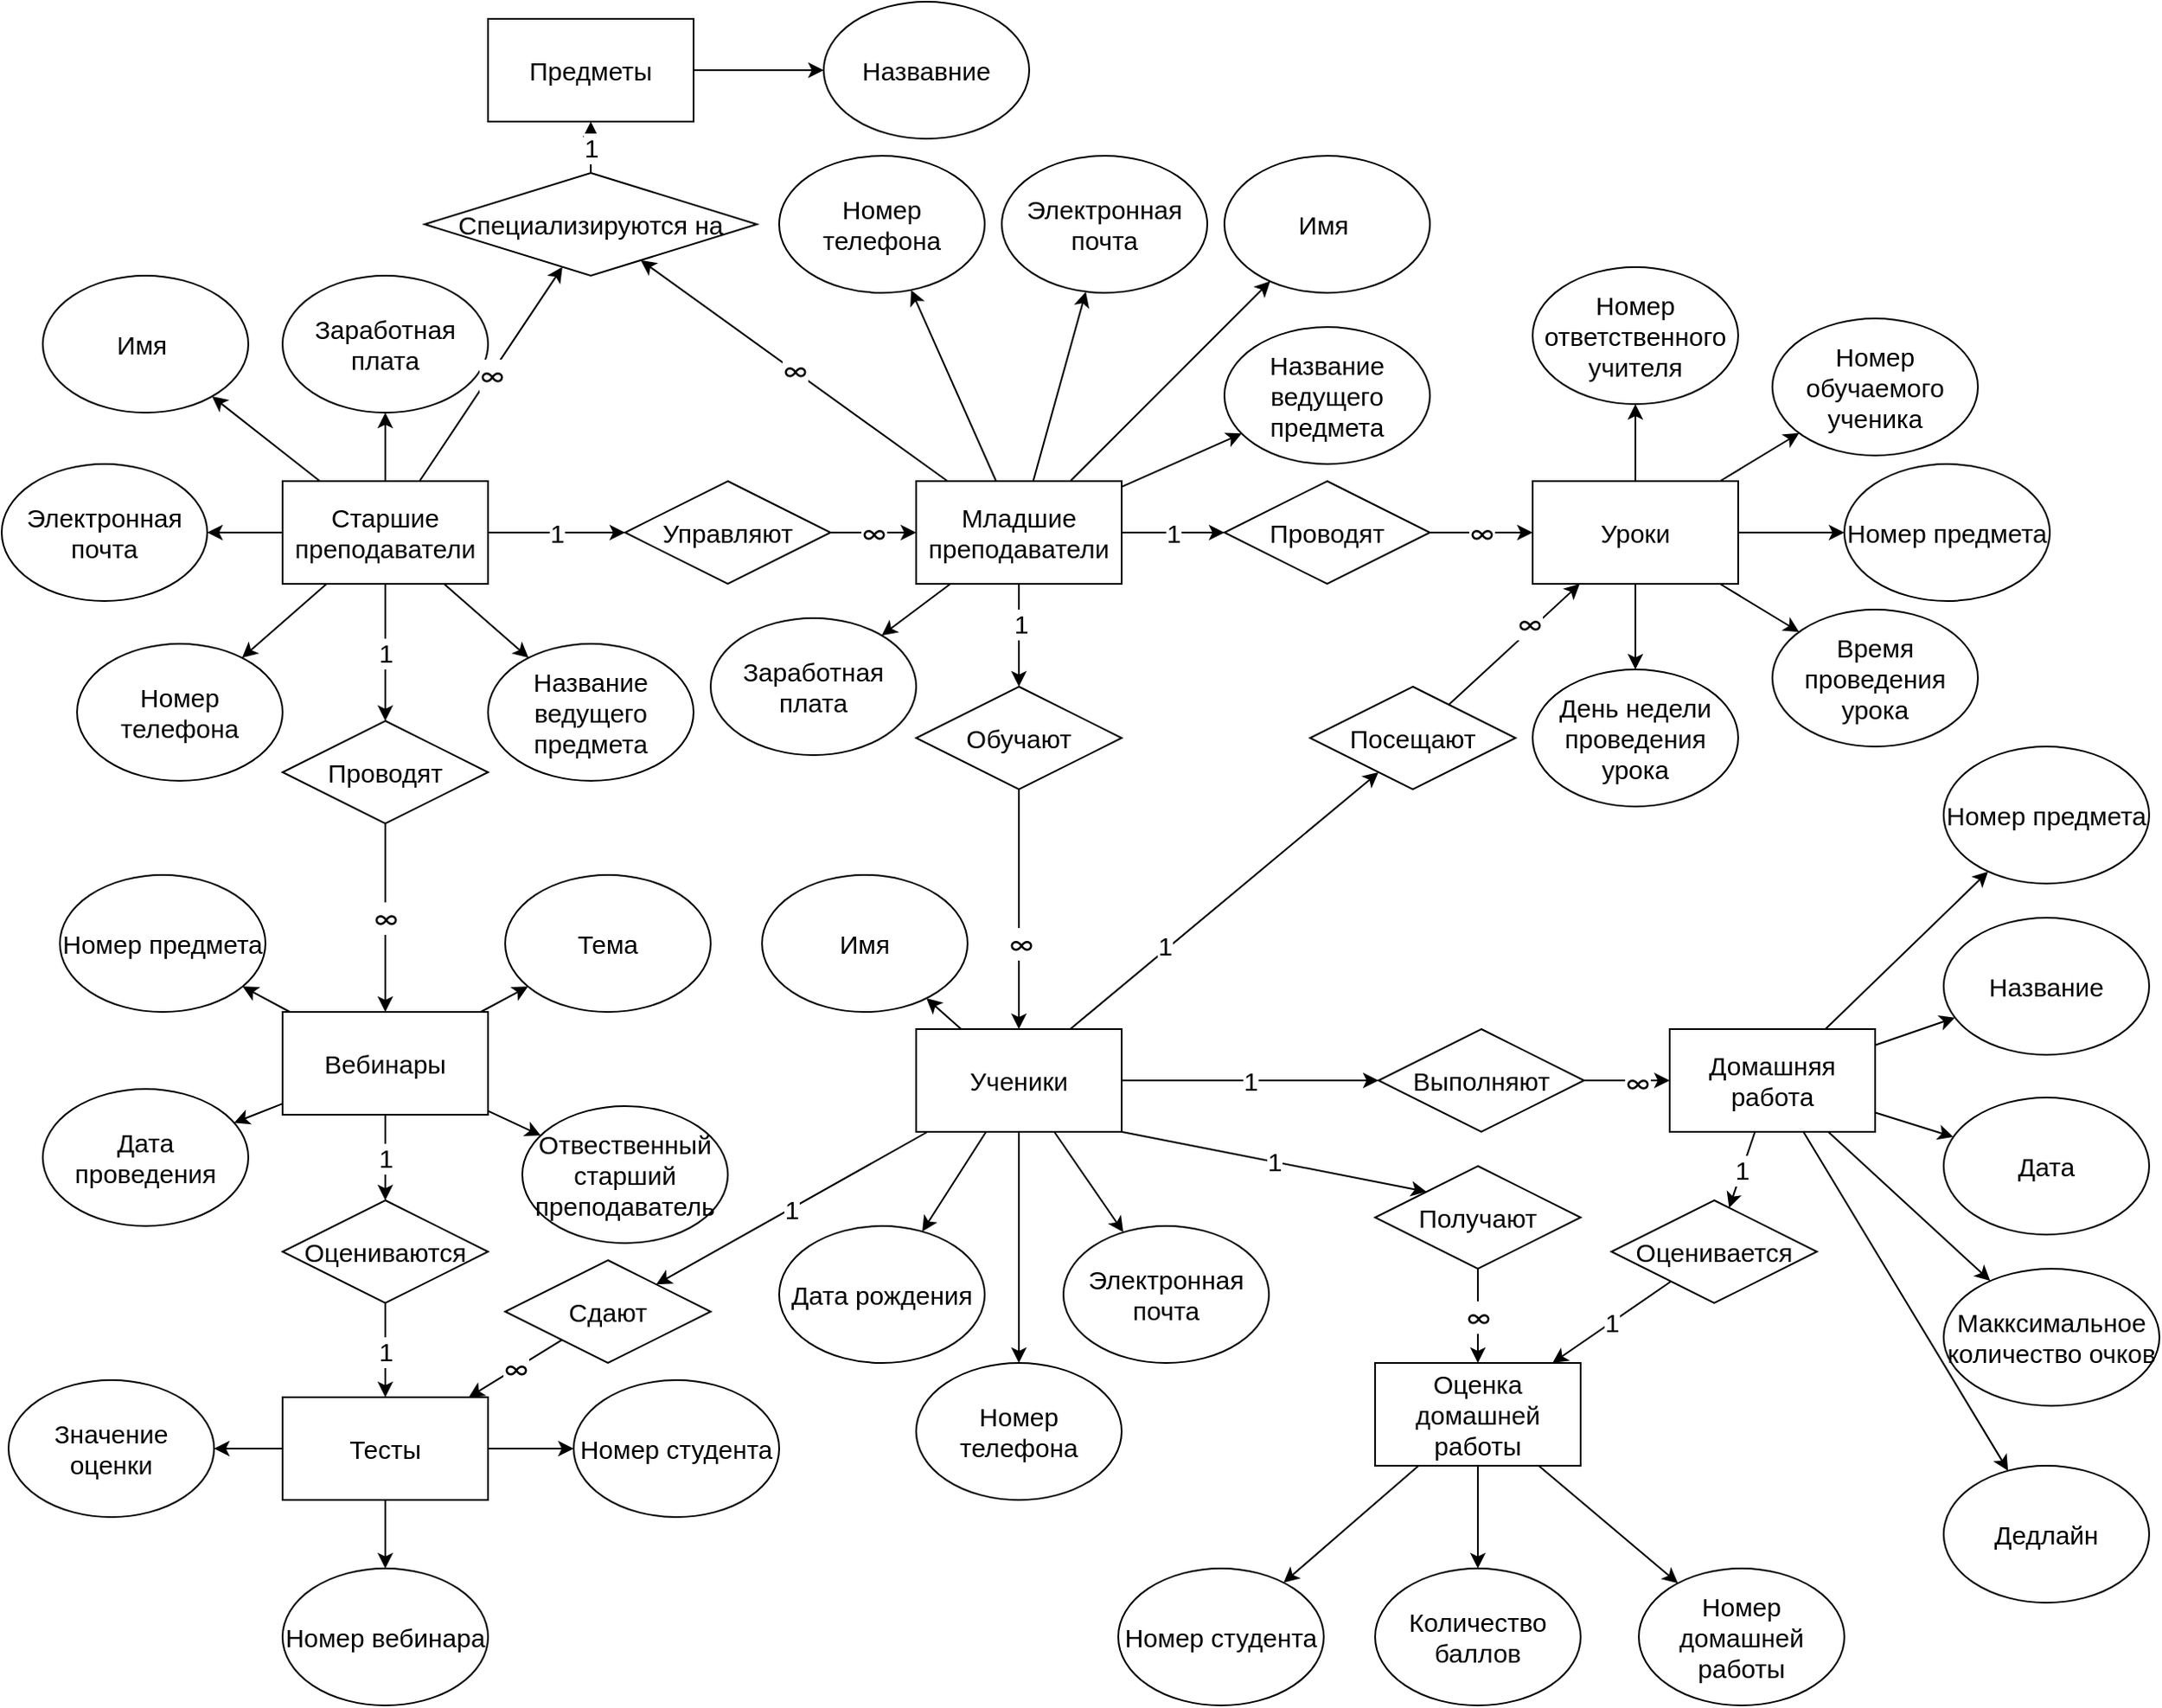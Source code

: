 <mxfile version="21.6.8" type="device">
  <diagram id="C5RBs43oDa-KdzZeNtuy" name="Page-1">
    <mxGraphModel dx="1418" dy="828" grid="1" gridSize="10" guides="1" tooltips="1" connect="1" arrows="1" fold="1" page="1" pageScale="1" pageWidth="1654" pageHeight="1169" math="0" shadow="0">
      <root>
        <mxCell id="WIyWlLk6GJQsqaUBKTNV-0" />
        <mxCell id="WIyWlLk6GJQsqaUBKTNV-1" parent="WIyWlLk6GJQsqaUBKTNV-0" />
        <mxCell id="dP_Pi4nDL1ihhpazXbkR-2" value="1" style="edgeStyle=orthogonalEdgeStyle;rounded=0;orthogonalLoop=1;jettySize=auto;html=1;fontSize=15;" parent="WIyWlLk6GJQsqaUBKTNV-1" source="dP_Pi4nDL1ihhpazXbkR-0" target="dP_Pi4nDL1ihhpazXbkR-1" edge="1">
          <mxGeometry relative="1" as="geometry" />
        </mxCell>
        <mxCell id="dP_Pi4nDL1ihhpazXbkR-6" value="" style="rounded=0;orthogonalLoop=1;jettySize=auto;html=1;fontSize=15;" parent="WIyWlLk6GJQsqaUBKTNV-1" source="dP_Pi4nDL1ihhpazXbkR-0" target="dP_Pi4nDL1ihhpazXbkR-5" edge="1">
          <mxGeometry relative="1" as="geometry" />
        </mxCell>
        <mxCell id="dP_Pi4nDL1ihhpazXbkR-8" value="" style="rounded=0;orthogonalLoop=1;jettySize=auto;html=1;fontSize=15;" parent="WIyWlLk6GJQsqaUBKTNV-1" source="dP_Pi4nDL1ihhpazXbkR-0" target="dP_Pi4nDL1ihhpazXbkR-7" edge="1">
          <mxGeometry relative="1" as="geometry" />
        </mxCell>
        <mxCell id="dP_Pi4nDL1ihhpazXbkR-10" value="" style="rounded=0;orthogonalLoop=1;jettySize=auto;html=1;fontSize=15;" parent="WIyWlLk6GJQsqaUBKTNV-1" source="dP_Pi4nDL1ihhpazXbkR-0" target="dP_Pi4nDL1ihhpazXbkR-9" edge="1">
          <mxGeometry relative="1" as="geometry" />
        </mxCell>
        <mxCell id="dP_Pi4nDL1ihhpazXbkR-12" value="" style="rounded=0;orthogonalLoop=1;jettySize=auto;html=1;fontSize=15;" parent="WIyWlLk6GJQsqaUBKTNV-1" source="dP_Pi4nDL1ihhpazXbkR-0" target="dP_Pi4nDL1ihhpazXbkR-11" edge="1">
          <mxGeometry relative="1" as="geometry" />
        </mxCell>
        <mxCell id="dP_Pi4nDL1ihhpazXbkR-15" value="" style="rounded=0;orthogonalLoop=1;jettySize=auto;html=1;fontSize=15;" parent="WIyWlLk6GJQsqaUBKTNV-1" source="dP_Pi4nDL1ihhpazXbkR-0" target="dP_Pi4nDL1ihhpazXbkR-13" edge="1">
          <mxGeometry relative="1" as="geometry" />
        </mxCell>
        <mxCell id="dP_Pi4nDL1ihhpazXbkR-30" value="1" style="rounded=0;orthogonalLoop=1;jettySize=auto;html=1;exitX=0.5;exitY=1;exitDx=0;exitDy=0;entryX=0.5;entryY=0;entryDx=0;entryDy=0;fontSize=15;" parent="WIyWlLk6GJQsqaUBKTNV-1" source="dP_Pi4nDL1ihhpazXbkR-0" target="dP_Pi4nDL1ihhpazXbkR-31" edge="1">
          <mxGeometry x="-0.24" y="1" relative="1" as="geometry">
            <mxPoint x="724" y="425" as="targetPoint" />
            <mxPoint as="offset" />
          </mxGeometry>
        </mxCell>
        <mxCell id="dP_Pi4nDL1ihhpazXbkR-156" value="&lt;span style=&quot;color: rgb(0, 0, 0); font-family: HelveticaNeue-Light, -apple-system, AppleSDGothicNeo-Regular, &amp;quot;lucida grande&amp;quot;, tahoma, verdana, arial, sans-serif, &amp;quot;Segoe UI Emoji&amp;quot;, &amp;quot;Segoe UI Symbol&amp;quot;, &amp;quot;Noto Color Emoji&amp;quot;, NotoColorEmoji, EmojiSymbols, Symbola, Noto, &amp;quot;Android Emoji&amp;quot;, AndroidEmoji, &amp;quot;Arial Unicode MS&amp;quot;, &amp;quot;Zapf Dingbats&amp;quot;, AppleColorEmoji, &amp;quot;Apple Color Emoji&amp;quot;; font-size: 15px; font-style: normal; font-variant-ligatures: normal; font-variant-caps: normal; font-weight: 400; letter-spacing: normal; orphans: 2; text-align: center; text-indent: 0px; text-transform: none; widows: 2; word-spacing: 0px; -webkit-text-stroke-width: 0px; background-color: rgb(255, 255, 255); text-decoration-thickness: initial; text-decoration-style: initial; text-decoration-color: initial; float: none; display: inline !important;&quot;&gt;∞&lt;/span&gt;" style="rounded=0;orthogonalLoop=1;jettySize=auto;html=1;fontSize=15;" parent="WIyWlLk6GJQsqaUBKTNV-1" source="dP_Pi4nDL1ihhpazXbkR-0" target="dP_Pi4nDL1ihhpazXbkR-154" edge="1">
          <mxGeometry relative="1" as="geometry" />
        </mxCell>
        <mxCell id="dP_Pi4nDL1ihhpazXbkR-0" value="Младшие преподаватели" style="rounded=0;whiteSpace=wrap;html=1;fontSize=15;" parent="WIyWlLk6GJQsqaUBKTNV-1" vertex="1">
          <mxGeometry x="544" y="305" width="120" height="60" as="geometry" />
        </mxCell>
        <mxCell id="dP_Pi4nDL1ihhpazXbkR-17" value="&lt;span style=&quot;color: rgb(0, 0, 0); font-family: HelveticaNeue-Light, -apple-system, AppleSDGothicNeo-Regular, &amp;quot;lucida grande&amp;quot;, tahoma, verdana, arial, sans-serif, &amp;quot;Segoe UI Emoji&amp;quot;, &amp;quot;Segoe UI Symbol&amp;quot;, &amp;quot;Noto Color Emoji&amp;quot;, NotoColorEmoji, EmojiSymbols, Symbola, Noto, &amp;quot;Android Emoji&amp;quot;, AndroidEmoji, &amp;quot;Arial Unicode MS&amp;quot;, &amp;quot;Zapf Dingbats&amp;quot;, AppleColorEmoji, &amp;quot;Apple Color Emoji&amp;quot;; font-size: 15px; font-style: normal; font-variant-ligatures: normal; font-variant-caps: normal; font-weight: 400; letter-spacing: normal; orphans: 2; text-align: center; text-indent: 0px; text-transform: none; widows: 2; word-spacing: 0px; -webkit-text-stroke-width: 0px; background-color: rgb(255, 255, 255); text-decoration-thickness: initial; text-decoration-style: initial; text-decoration-color: initial; float: none; display: inline !important;&quot;&gt;∞&lt;/span&gt;" style="edgeStyle=orthogonalEdgeStyle;rounded=0;orthogonalLoop=1;jettySize=auto;html=1;fontSize=15;" parent="WIyWlLk6GJQsqaUBKTNV-1" source="dP_Pi4nDL1ihhpazXbkR-1" target="dP_Pi4nDL1ihhpazXbkR-16" edge="1">
          <mxGeometry relative="1" as="geometry" />
        </mxCell>
        <mxCell id="dP_Pi4nDL1ihhpazXbkR-1" value="Проводят" style="rhombus;whiteSpace=wrap;html=1;fontSize=15;" parent="WIyWlLk6GJQsqaUBKTNV-1" vertex="1">
          <mxGeometry x="724" y="305" width="120" height="60" as="geometry" />
        </mxCell>
        <mxCell id="dP_Pi4nDL1ihhpazXbkR-5" value="Имя&amp;nbsp;" style="ellipse;whiteSpace=wrap;html=1;fontSize=15;" parent="WIyWlLk6GJQsqaUBKTNV-1" vertex="1">
          <mxGeometry x="724" y="115" width="120" height="80" as="geometry" />
        </mxCell>
        <mxCell id="dP_Pi4nDL1ihhpazXbkR-7" value="Электронная почта" style="ellipse;whiteSpace=wrap;html=1;fontSize=15;" parent="WIyWlLk6GJQsqaUBKTNV-1" vertex="1">
          <mxGeometry x="594" y="115" width="120" height="80" as="geometry" />
        </mxCell>
        <mxCell id="dP_Pi4nDL1ihhpazXbkR-9" value="Номер телефона" style="ellipse;whiteSpace=wrap;html=1;fontSize=15;" parent="WIyWlLk6GJQsqaUBKTNV-1" vertex="1">
          <mxGeometry x="464" y="115" width="120" height="80" as="geometry" />
        </mxCell>
        <mxCell id="dP_Pi4nDL1ihhpazXbkR-11" value="Название ведущего предмета" style="ellipse;whiteSpace=wrap;html=1;fontSize=15;" parent="WIyWlLk6GJQsqaUBKTNV-1" vertex="1">
          <mxGeometry x="724" y="215" width="120" height="80" as="geometry" />
        </mxCell>
        <mxCell id="dP_Pi4nDL1ihhpazXbkR-13" value="Заработная&lt;br style=&quot;font-size: 15px;&quot;&gt;плата" style="ellipse;whiteSpace=wrap;html=1;fontSize=15;" parent="WIyWlLk6GJQsqaUBKTNV-1" vertex="1">
          <mxGeometry x="424" y="385" width="120" height="80" as="geometry" />
        </mxCell>
        <mxCell id="dP_Pi4nDL1ihhpazXbkR-19" value="" style="rounded=0;orthogonalLoop=1;jettySize=auto;html=1;fontSize=15;" parent="WIyWlLk6GJQsqaUBKTNV-1" source="dP_Pi4nDL1ihhpazXbkR-16" target="dP_Pi4nDL1ihhpazXbkR-18" edge="1">
          <mxGeometry relative="1" as="geometry" />
        </mxCell>
        <mxCell id="dP_Pi4nDL1ihhpazXbkR-21" value="" style="rounded=0;orthogonalLoop=1;jettySize=auto;html=1;fontSize=15;" parent="WIyWlLk6GJQsqaUBKTNV-1" source="dP_Pi4nDL1ihhpazXbkR-16" target="dP_Pi4nDL1ihhpazXbkR-20" edge="1">
          <mxGeometry relative="1" as="geometry" />
        </mxCell>
        <mxCell id="dP_Pi4nDL1ihhpazXbkR-25" value="" style="rounded=0;orthogonalLoop=1;jettySize=auto;html=1;fontSize=15;" parent="WIyWlLk6GJQsqaUBKTNV-1" source="dP_Pi4nDL1ihhpazXbkR-16" target="dP_Pi4nDL1ihhpazXbkR-24" edge="1">
          <mxGeometry relative="1" as="geometry" />
        </mxCell>
        <mxCell id="dP_Pi4nDL1ihhpazXbkR-27" value="" style="rounded=0;orthogonalLoop=1;jettySize=auto;html=1;fontSize=15;" parent="WIyWlLk6GJQsqaUBKTNV-1" source="dP_Pi4nDL1ihhpazXbkR-16" target="dP_Pi4nDL1ihhpazXbkR-26" edge="1">
          <mxGeometry relative="1" as="geometry" />
        </mxCell>
        <mxCell id="dP_Pi4nDL1ihhpazXbkR-29" value="" style="rounded=0;orthogonalLoop=1;jettySize=auto;html=1;fontSize=15;" parent="WIyWlLk6GJQsqaUBKTNV-1" source="dP_Pi4nDL1ihhpazXbkR-16" target="dP_Pi4nDL1ihhpazXbkR-28" edge="1">
          <mxGeometry relative="1" as="geometry" />
        </mxCell>
        <mxCell id="dP_Pi4nDL1ihhpazXbkR-16" value="Уроки" style="whiteSpace=wrap;html=1;fontSize=15;" parent="WIyWlLk6GJQsqaUBKTNV-1" vertex="1">
          <mxGeometry x="904" y="305" width="120" height="60" as="geometry" />
        </mxCell>
        <mxCell id="dP_Pi4nDL1ihhpazXbkR-18" value="Номер ответственного учителя" style="ellipse;whiteSpace=wrap;html=1;fontSize=15;" parent="WIyWlLk6GJQsqaUBKTNV-1" vertex="1">
          <mxGeometry x="904" y="180" width="120" height="80" as="geometry" />
        </mxCell>
        <mxCell id="dP_Pi4nDL1ihhpazXbkR-20" value="Номер обучаемого ученика" style="ellipse;whiteSpace=wrap;html=1;fontSize=15;" parent="WIyWlLk6GJQsqaUBKTNV-1" vertex="1">
          <mxGeometry x="1044" y="210" width="120" height="80" as="geometry" />
        </mxCell>
        <mxCell id="dP_Pi4nDL1ihhpazXbkR-24" value="Номер предмета" style="ellipse;whiteSpace=wrap;html=1;fontSize=15;" parent="WIyWlLk6GJQsqaUBKTNV-1" vertex="1">
          <mxGeometry x="1086" y="295" width="120" height="80" as="geometry" />
        </mxCell>
        <mxCell id="dP_Pi4nDL1ihhpazXbkR-26" value="День недели проведения урока" style="ellipse;whiteSpace=wrap;html=1;fontSize=15;" parent="WIyWlLk6GJQsqaUBKTNV-1" vertex="1">
          <mxGeometry x="904" y="415" width="120" height="80" as="geometry" />
        </mxCell>
        <mxCell id="dP_Pi4nDL1ihhpazXbkR-28" value="Время проведения урока" style="ellipse;whiteSpace=wrap;html=1;fontSize=15;" parent="WIyWlLk6GJQsqaUBKTNV-1" vertex="1">
          <mxGeometry x="1044" y="380" width="120" height="80" as="geometry" />
        </mxCell>
        <mxCell id="dP_Pi4nDL1ihhpazXbkR-32" value="&lt;span style=&quot;color: rgb(0, 0, 0); font-family: HelveticaNeue-Light, -apple-system, AppleSDGothicNeo-Regular, &amp;quot;lucida grande&amp;quot;, tahoma, verdana, arial, sans-serif, &amp;quot;Segoe UI Emoji&amp;quot;, &amp;quot;Segoe UI Symbol&amp;quot;, &amp;quot;Noto Color Emoji&amp;quot;, NotoColorEmoji, EmojiSymbols, Symbola, Noto, &amp;quot;Android Emoji&amp;quot;, AndroidEmoji, &amp;quot;Arial Unicode MS&amp;quot;, &amp;quot;Zapf Dingbats&amp;quot;, AppleColorEmoji, &amp;quot;Apple Color Emoji&amp;quot;; font-size: 15px; font-style: normal; font-variant-ligatures: normal; font-variant-caps: normal; font-weight: 400; letter-spacing: normal; orphans: 2; text-align: center; text-indent: 0px; text-transform: none; widows: 2; word-spacing: 0px; -webkit-text-stroke-width: 0px; background-color: rgb(255, 255, 255); text-decoration-thickness: initial; text-decoration-style: initial; text-decoration-color: initial; float: none; display: inline !important;&quot;&gt;∞&lt;/span&gt;" style="rounded=0;orthogonalLoop=1;jettySize=auto;html=1;fontSize=15;" parent="WIyWlLk6GJQsqaUBKTNV-1" source="dP_Pi4nDL1ihhpazXbkR-31" target="dP_Pi4nDL1ihhpazXbkR-33" edge="1">
          <mxGeometry x="0.275" y="1" relative="1" as="geometry">
            <mxPoint x="814" y="530" as="targetPoint" />
            <mxPoint as="offset" />
          </mxGeometry>
        </mxCell>
        <mxCell id="dP_Pi4nDL1ihhpazXbkR-31" value="Обучают" style="rhombus;whiteSpace=wrap;html=1;fontSize=15;" parent="WIyWlLk6GJQsqaUBKTNV-1" vertex="1">
          <mxGeometry x="544" y="425" width="120" height="60" as="geometry" />
        </mxCell>
        <mxCell id="dP_Pi4nDL1ihhpazXbkR-35" value="" style="rounded=0;orthogonalLoop=1;jettySize=auto;html=1;fontSize=15;" parent="WIyWlLk6GJQsqaUBKTNV-1" source="dP_Pi4nDL1ihhpazXbkR-33" target="dP_Pi4nDL1ihhpazXbkR-34" edge="1">
          <mxGeometry relative="1" as="geometry" />
        </mxCell>
        <mxCell id="dP_Pi4nDL1ihhpazXbkR-37" value="" style="rounded=0;orthogonalLoop=1;jettySize=auto;html=1;fontSize=15;" parent="WIyWlLk6GJQsqaUBKTNV-1" source="dP_Pi4nDL1ihhpazXbkR-33" target="dP_Pi4nDL1ihhpazXbkR-36" edge="1">
          <mxGeometry relative="1" as="geometry" />
        </mxCell>
        <mxCell id="dP_Pi4nDL1ihhpazXbkR-39" value="" style="rounded=0;orthogonalLoop=1;jettySize=auto;html=1;fontSize=15;" parent="WIyWlLk6GJQsqaUBKTNV-1" source="dP_Pi4nDL1ihhpazXbkR-33" target="dP_Pi4nDL1ihhpazXbkR-38" edge="1">
          <mxGeometry relative="1" as="geometry" />
        </mxCell>
        <mxCell id="dP_Pi4nDL1ihhpazXbkR-41" value="" style="rounded=0;orthogonalLoop=1;jettySize=auto;html=1;fontSize=15;" parent="WIyWlLk6GJQsqaUBKTNV-1" source="dP_Pi4nDL1ihhpazXbkR-33" target="dP_Pi4nDL1ihhpazXbkR-40" edge="1">
          <mxGeometry relative="1" as="geometry" />
        </mxCell>
        <mxCell id="dP_Pi4nDL1ihhpazXbkR-127" value="&lt;span style=&quot;color: rgb(0, 0, 0); font-family: HelveticaNeue-Light, -apple-system, AppleSDGothicNeo-Regular, &amp;quot;lucida grande&amp;quot;, tahoma, verdana, arial, sans-serif, &amp;quot;Segoe UI Emoji&amp;quot;, &amp;quot;Segoe UI Symbol&amp;quot;, &amp;quot;Noto Color Emoji&amp;quot;, NotoColorEmoji, EmojiSymbols, Symbola, Noto, &amp;quot;Android Emoji&amp;quot;, AndroidEmoji, &amp;quot;Arial Unicode MS&amp;quot;, &amp;quot;Zapf Dingbats&amp;quot;, AppleColorEmoji, &amp;quot;Apple Color Emoji&amp;quot;; font-size: 15px; font-style: normal; font-variant-ligatures: normal; font-variant-caps: normal; font-weight: 400; letter-spacing: normal; orphans: 2; text-align: center; text-indent: 0px; text-transform: none; widows: 2; word-spacing: 0px; -webkit-text-stroke-width: 0px; background-color: rgb(255, 255, 255); text-decoration-thickness: initial; text-decoration-style: initial; text-decoration-color: initial; float: none; display: inline !important;&quot;&gt;∞&lt;/span&gt;" style="rounded=0;orthogonalLoop=1;jettySize=auto;html=1;fontSize=15;" parent="WIyWlLk6GJQsqaUBKTNV-1" source="dP_Pi4nDL1ihhpazXbkR-128" target="dP_Pi4nDL1ihhpazXbkR-16" edge="1">
          <mxGeometry x="0.279" y="3" relative="1" as="geometry">
            <mxPoint x="934" y="365" as="targetPoint" />
            <mxPoint as="offset" />
          </mxGeometry>
        </mxCell>
        <mxCell id="dP_Pi4nDL1ihhpazXbkR-138" style="rounded=0;orthogonalLoop=1;jettySize=auto;html=1;fontSize=15;" parent="WIyWlLk6GJQsqaUBKTNV-1" source="dP_Pi4nDL1ihhpazXbkR-139" target="dP_Pi4nDL1ihhpazXbkR-58" edge="1">
          <mxGeometry relative="1" as="geometry" />
        </mxCell>
        <mxCell id="dP_Pi4nDL1ihhpazXbkR-142" value="&lt;span style=&quot;color: rgb(0, 0, 0); font-family: HelveticaNeue-Light, -apple-system, AppleSDGothicNeo-Regular, &amp;quot;lucida grande&amp;quot;, tahoma, verdana, arial, sans-serif, &amp;quot;Segoe UI Emoji&amp;quot;, &amp;quot;Segoe UI Symbol&amp;quot;, &amp;quot;Noto Color Emoji&amp;quot;, NotoColorEmoji, EmojiSymbols, Symbola, Noto, &amp;quot;Android Emoji&amp;quot;, AndroidEmoji, &amp;quot;Arial Unicode MS&amp;quot;, &amp;quot;Zapf Dingbats&amp;quot;, AppleColorEmoji, &amp;quot;Apple Color Emoji&amp;quot;; font-size: 15px; font-style: normal; font-variant-ligatures: normal; font-variant-caps: normal; font-weight: 400; letter-spacing: normal; orphans: 2; text-align: center; text-indent: 0px; text-transform: none; widows: 2; word-spacing: 0px; -webkit-text-stroke-width: 0px; background-color: rgb(255, 255, 255); text-decoration-thickness: initial; text-decoration-style: initial; text-decoration-color: initial; float: none; display: inline !important;&quot;&gt;∞&lt;/span&gt;" style="edgeLabel;html=1;align=center;verticalAlign=middle;resizable=0;points=[];fontSize=15;" parent="dP_Pi4nDL1ihhpazXbkR-138" vertex="1" connectable="0">
          <mxGeometry x="0.204" y="-1" relative="1" as="geometry">
            <mxPoint x="1" as="offset" />
          </mxGeometry>
        </mxCell>
        <mxCell id="dP_Pi4nDL1ihhpazXbkR-146" value="&lt;span style=&quot;color: rgb(0, 0, 0); font-family: HelveticaNeue-Light, -apple-system, AppleSDGothicNeo-Regular, &amp;quot;lucida grande&amp;quot;, tahoma, verdana, arial, sans-serif, &amp;quot;Segoe UI Emoji&amp;quot;, &amp;quot;Segoe UI Symbol&amp;quot;, &amp;quot;Noto Color Emoji&amp;quot;, NotoColorEmoji, EmojiSymbols, Symbola, Noto, &amp;quot;Android Emoji&amp;quot;, AndroidEmoji, &amp;quot;Arial Unicode MS&amp;quot;, &amp;quot;Zapf Dingbats&amp;quot;, AppleColorEmoji, &amp;quot;Apple Color Emoji&amp;quot;; font-size: 15px; font-style: normal; font-variant-ligatures: normal; font-variant-caps: normal; font-weight: 400; letter-spacing: normal; orphans: 2; text-align: center; text-indent: 0px; text-transform: none; widows: 2; word-spacing: 0px; -webkit-text-stroke-width: 0px; background-color: rgb(255, 255, 255); text-decoration-thickness: initial; text-decoration-style: initial; text-decoration-color: initial; float: none; display: inline !important;&quot;&gt;∞&lt;/span&gt;" style="rounded=0;orthogonalLoop=1;jettySize=auto;html=1;fontSize=15;" parent="WIyWlLk6GJQsqaUBKTNV-1" source="dP_Pi4nDL1ihhpazXbkR-147" target="dP_Pi4nDL1ihhpazXbkR-114" edge="1">
          <mxGeometry relative="1" as="geometry" />
        </mxCell>
        <mxCell id="dP_Pi4nDL1ihhpazXbkR-158" value="&lt;span style=&quot;color: rgb(0, 0, 0); font-family: HelveticaNeue-Light, -apple-system, AppleSDGothicNeo-Regular, &amp;quot;lucida grande&amp;quot;, tahoma, verdana, arial, sans-serif, &amp;quot;Segoe UI Emoji&amp;quot;, &amp;quot;Segoe UI Symbol&amp;quot;, &amp;quot;Noto Color Emoji&amp;quot;, NotoColorEmoji, EmojiSymbols, Symbola, Noto, &amp;quot;Android Emoji&amp;quot;, AndroidEmoji, &amp;quot;Arial Unicode MS&amp;quot;, &amp;quot;Zapf Dingbats&amp;quot;, AppleColorEmoji, &amp;quot;Apple Color Emoji&amp;quot;; font-size: 15px; font-style: normal; font-variant-ligatures: normal; font-variant-caps: normal; font-weight: 400; letter-spacing: normal; orphans: 2; text-align: center; text-indent: 0px; text-transform: none; widows: 2; word-spacing: 0px; -webkit-text-stroke-width: 0px; background-color: rgb(255, 255, 255); text-decoration-thickness: initial; text-decoration-style: initial; text-decoration-color: initial; float: none; display: inline !important;&quot;&gt;∞&lt;/span&gt;" style="rounded=0;orthogonalLoop=1;jettySize=auto;html=1;fontSize=15;" parent="WIyWlLk6GJQsqaUBKTNV-1" source="dP_Pi4nDL1ihhpazXbkR-159" target="dP_Pi4nDL1ihhpazXbkR-121" edge="1">
          <mxGeometry relative="1" as="geometry" />
        </mxCell>
        <mxCell id="dP_Pi4nDL1ihhpazXbkR-33" value="Ученики" style="rounded=0;whiteSpace=wrap;html=1;fontSize=15;" parent="WIyWlLk6GJQsqaUBKTNV-1" vertex="1">
          <mxGeometry x="544" y="625" width="120" height="60" as="geometry" />
        </mxCell>
        <mxCell id="dP_Pi4nDL1ihhpazXbkR-34" value="Имя" style="ellipse;whiteSpace=wrap;html=1;fontSize=15;" parent="WIyWlLk6GJQsqaUBKTNV-1" vertex="1">
          <mxGeometry x="454" y="535" width="120" height="80" as="geometry" />
        </mxCell>
        <mxCell id="dP_Pi4nDL1ihhpazXbkR-36" value="Дата рождения" style="ellipse;whiteSpace=wrap;html=1;fontSize=15;" parent="WIyWlLk6GJQsqaUBKTNV-1" vertex="1">
          <mxGeometry x="464" y="740" width="120" height="80" as="geometry" />
        </mxCell>
        <mxCell id="dP_Pi4nDL1ihhpazXbkR-38" value="Электронная почта" style="ellipse;whiteSpace=wrap;html=1;fontSize=15;" parent="WIyWlLk6GJQsqaUBKTNV-1" vertex="1">
          <mxGeometry x="630" y="740" width="120" height="80" as="geometry" />
        </mxCell>
        <mxCell id="dP_Pi4nDL1ihhpazXbkR-40" value="Номер телефона" style="ellipse;whiteSpace=wrap;html=1;fontSize=15;" parent="WIyWlLk6GJQsqaUBKTNV-1" vertex="1">
          <mxGeometry x="544" y="820" width="120" height="80" as="geometry" />
        </mxCell>
        <mxCell id="dP_Pi4nDL1ihhpazXbkR-42" value="" style="rounded=0;orthogonalLoop=1;jettySize=auto;html=1;fontSize=15;" parent="WIyWlLk6GJQsqaUBKTNV-1" source="dP_Pi4nDL1ihhpazXbkR-47" target="dP_Pi4nDL1ihhpazXbkR-48" edge="1">
          <mxGeometry relative="1" as="geometry" />
        </mxCell>
        <mxCell id="dP_Pi4nDL1ihhpazXbkR-47" value="Предметы" style="whiteSpace=wrap;html=1;fontSize=15;" parent="WIyWlLk6GJQsqaUBKTNV-1" vertex="1">
          <mxGeometry x="294" y="35" width="120" height="60" as="geometry" />
        </mxCell>
        <mxCell id="dP_Pi4nDL1ihhpazXbkR-48" value="Назвавние" style="ellipse;whiteSpace=wrap;html=1;fontSize=15;" parent="WIyWlLk6GJQsqaUBKTNV-1" vertex="1">
          <mxGeometry x="490" y="25" width="120" height="80" as="geometry" />
        </mxCell>
        <mxCell id="dP_Pi4nDL1ihhpazXbkR-53" value="" style="rounded=0;orthogonalLoop=1;jettySize=auto;html=1;fontSize=15;" parent="WIyWlLk6GJQsqaUBKTNV-1" source="dP_Pi4nDL1ihhpazXbkR-58" target="dP_Pi4nDL1ihhpazXbkR-59" edge="1">
          <mxGeometry relative="1" as="geometry" />
        </mxCell>
        <mxCell id="dP_Pi4nDL1ihhpazXbkR-54" value="" style="rounded=0;orthogonalLoop=1;jettySize=auto;html=1;fontSize=15;" parent="WIyWlLk6GJQsqaUBKTNV-1" source="dP_Pi4nDL1ihhpazXbkR-58" target="dP_Pi4nDL1ihhpazXbkR-60" edge="1">
          <mxGeometry relative="1" as="geometry" />
        </mxCell>
        <mxCell id="dP_Pi4nDL1ihhpazXbkR-55" value="" style="rounded=0;orthogonalLoop=1;jettySize=auto;html=1;fontSize=15;" parent="WIyWlLk6GJQsqaUBKTNV-1" source="dP_Pi4nDL1ihhpazXbkR-58" target="dP_Pi4nDL1ihhpazXbkR-61" edge="1">
          <mxGeometry relative="1" as="geometry" />
        </mxCell>
        <mxCell id="dP_Pi4nDL1ihhpazXbkR-56" value="" style="rounded=0;orthogonalLoop=1;jettySize=auto;html=1;fontSize=15;" parent="WIyWlLk6GJQsqaUBKTNV-1" source="dP_Pi4nDL1ihhpazXbkR-58" target="dP_Pi4nDL1ihhpazXbkR-62" edge="1">
          <mxGeometry relative="1" as="geometry" />
        </mxCell>
        <mxCell id="dP_Pi4nDL1ihhpazXbkR-57" value="" style="rounded=0;orthogonalLoop=1;jettySize=auto;html=1;fontSize=15;" parent="WIyWlLk6GJQsqaUBKTNV-1" source="dP_Pi4nDL1ihhpazXbkR-58" target="dP_Pi4nDL1ihhpazXbkR-63" edge="1">
          <mxGeometry relative="1" as="geometry" />
        </mxCell>
        <mxCell id="dP_Pi4nDL1ihhpazXbkR-143" value="1" style="rounded=0;orthogonalLoop=1;jettySize=auto;html=1;fontSize=15;" parent="WIyWlLk6GJQsqaUBKTNV-1" source="dP_Pi4nDL1ihhpazXbkR-144" target="dP_Pi4nDL1ihhpazXbkR-114" edge="1">
          <mxGeometry relative="1" as="geometry" />
        </mxCell>
        <mxCell id="dP_Pi4nDL1ihhpazXbkR-58" value="Домашняя работа" style="whiteSpace=wrap;html=1;fontSize=15;" parent="WIyWlLk6GJQsqaUBKTNV-1" vertex="1">
          <mxGeometry x="984" y="625" width="120" height="60" as="geometry" />
        </mxCell>
        <mxCell id="dP_Pi4nDL1ihhpazXbkR-59" value="Номер предмета" style="ellipse;whiteSpace=wrap;html=1;fontSize=15;" parent="WIyWlLk6GJQsqaUBKTNV-1" vertex="1">
          <mxGeometry x="1144" y="460" width="120" height="80" as="geometry" />
        </mxCell>
        <mxCell id="dP_Pi4nDL1ihhpazXbkR-60" value="Название" style="ellipse;whiteSpace=wrap;html=1;fontSize=15;" parent="WIyWlLk6GJQsqaUBKTNV-1" vertex="1">
          <mxGeometry x="1144" y="560" width="120" height="80" as="geometry" />
        </mxCell>
        <mxCell id="dP_Pi4nDL1ihhpazXbkR-61" value="Дата" style="ellipse;whiteSpace=wrap;html=1;fontSize=15;" parent="WIyWlLk6GJQsqaUBKTNV-1" vertex="1">
          <mxGeometry x="1144" y="665" width="120" height="80" as="geometry" />
        </mxCell>
        <mxCell id="dP_Pi4nDL1ihhpazXbkR-62" value="Дедлайн" style="ellipse;whiteSpace=wrap;html=1;fontSize=15;" parent="WIyWlLk6GJQsqaUBKTNV-1" vertex="1">
          <mxGeometry x="1144" y="880" width="120" height="80" as="geometry" />
        </mxCell>
        <mxCell id="dP_Pi4nDL1ihhpazXbkR-63" value="Макксимальное количество очков" style="ellipse;whiteSpace=wrap;html=1;fontSize=15;" parent="WIyWlLk6GJQsqaUBKTNV-1" vertex="1">
          <mxGeometry x="1144" y="765" width="126" height="80" as="geometry" />
        </mxCell>
        <mxCell id="dP_Pi4nDL1ihhpazXbkR-75" value="" style="rounded=0;orthogonalLoop=1;jettySize=auto;html=1;fontSize=15;" parent="WIyWlLk6GJQsqaUBKTNV-1" source="dP_Pi4nDL1ihhpazXbkR-80" target="dP_Pi4nDL1ihhpazXbkR-81" edge="1">
          <mxGeometry relative="1" as="geometry" />
        </mxCell>
        <mxCell id="dP_Pi4nDL1ihhpazXbkR-76" value="" style="rounded=0;orthogonalLoop=1;jettySize=auto;html=1;fontSize=15;" parent="WIyWlLk6GJQsqaUBKTNV-1" source="dP_Pi4nDL1ihhpazXbkR-80" target="dP_Pi4nDL1ihhpazXbkR-82" edge="1">
          <mxGeometry relative="1" as="geometry" />
        </mxCell>
        <mxCell id="dP_Pi4nDL1ihhpazXbkR-77" value="" style="rounded=0;orthogonalLoop=1;jettySize=auto;html=1;fontSize=15;" parent="WIyWlLk6GJQsqaUBKTNV-1" source="dP_Pi4nDL1ihhpazXbkR-80" target="dP_Pi4nDL1ihhpazXbkR-83" edge="1">
          <mxGeometry relative="1" as="geometry" />
        </mxCell>
        <mxCell id="dP_Pi4nDL1ihhpazXbkR-79" value="" style="rounded=0;orthogonalLoop=1;jettySize=auto;html=1;fontSize=15;" parent="WIyWlLk6GJQsqaUBKTNV-1" source="dP_Pi4nDL1ihhpazXbkR-80" target="dP_Pi4nDL1ihhpazXbkR-85" edge="1">
          <mxGeometry relative="1" as="geometry" />
        </mxCell>
        <mxCell id="dP_Pi4nDL1ihhpazXbkR-149" value="1" style="rounded=0;orthogonalLoop=1;jettySize=auto;html=1;exitX=0.5;exitY=1;exitDx=0;exitDy=0;entryX=0.5;entryY=0;entryDx=0;entryDy=0;fontSize=15;" parent="WIyWlLk6GJQsqaUBKTNV-1" source="dP_Pi4nDL1ihhpazXbkR-150" target="dP_Pi4nDL1ihhpazXbkR-121" edge="1">
          <mxGeometry relative="1" as="geometry" />
        </mxCell>
        <mxCell id="dP_Pi4nDL1ihhpazXbkR-80" value="Вебинары" style="whiteSpace=wrap;html=1;fontSize=15;" parent="WIyWlLk6GJQsqaUBKTNV-1" vertex="1">
          <mxGeometry x="174" y="615" width="120" height="60" as="geometry" />
        </mxCell>
        <mxCell id="dP_Pi4nDL1ihhpazXbkR-81" value="Номер предмета" style="ellipse;whiteSpace=wrap;html=1;fontSize=15;" parent="WIyWlLk6GJQsqaUBKTNV-1" vertex="1">
          <mxGeometry x="44" y="535" width="120" height="80" as="geometry" />
        </mxCell>
        <mxCell id="dP_Pi4nDL1ihhpazXbkR-82" value="Дата проведения" style="ellipse;whiteSpace=wrap;html=1;fontSize=15;" parent="WIyWlLk6GJQsqaUBKTNV-1" vertex="1">
          <mxGeometry x="34" y="660" width="120" height="80" as="geometry" />
        </mxCell>
        <mxCell id="dP_Pi4nDL1ihhpazXbkR-83" value="Тема" style="ellipse;whiteSpace=wrap;html=1;fontSize=15;" parent="WIyWlLk6GJQsqaUBKTNV-1" vertex="1">
          <mxGeometry x="304" y="535" width="120" height="80" as="geometry" />
        </mxCell>
        <mxCell id="dP_Pi4nDL1ihhpazXbkR-85" value="Отвественный старший преподаватель" style="ellipse;whiteSpace=wrap;html=1;fontSize=15;" parent="WIyWlLk6GJQsqaUBKTNV-1" vertex="1">
          <mxGeometry x="314" y="670" width="120" height="80" as="geometry" />
        </mxCell>
        <mxCell id="dP_Pi4nDL1ihhpazXbkR-86" value="" style="rounded=0;orthogonalLoop=1;jettySize=auto;html=1;fontSize=15;" parent="WIyWlLk6GJQsqaUBKTNV-1" source="dP_Pi4nDL1ihhpazXbkR-91" target="dP_Pi4nDL1ihhpazXbkR-92" edge="1">
          <mxGeometry relative="1" as="geometry" />
        </mxCell>
        <mxCell id="dP_Pi4nDL1ihhpazXbkR-87" value="" style="rounded=0;orthogonalLoop=1;jettySize=auto;html=1;fontSize=15;" parent="WIyWlLk6GJQsqaUBKTNV-1" source="dP_Pi4nDL1ihhpazXbkR-91" target="dP_Pi4nDL1ihhpazXbkR-93" edge="1">
          <mxGeometry relative="1" as="geometry" />
        </mxCell>
        <mxCell id="dP_Pi4nDL1ihhpazXbkR-88" value="" style="rounded=0;orthogonalLoop=1;jettySize=auto;html=1;fontSize=15;" parent="WIyWlLk6GJQsqaUBKTNV-1" source="dP_Pi4nDL1ihhpazXbkR-91" target="dP_Pi4nDL1ihhpazXbkR-94" edge="1">
          <mxGeometry relative="1" as="geometry" />
        </mxCell>
        <mxCell id="dP_Pi4nDL1ihhpazXbkR-89" value="" style="rounded=0;orthogonalLoop=1;jettySize=auto;html=1;fontSize=15;" parent="WIyWlLk6GJQsqaUBKTNV-1" source="dP_Pi4nDL1ihhpazXbkR-91" target="dP_Pi4nDL1ihhpazXbkR-95" edge="1">
          <mxGeometry relative="1" as="geometry" />
        </mxCell>
        <mxCell id="dP_Pi4nDL1ihhpazXbkR-90" value="" style="rounded=0;orthogonalLoop=1;jettySize=auto;html=1;fontSize=15;" parent="WIyWlLk6GJQsqaUBKTNV-1" source="dP_Pi4nDL1ihhpazXbkR-91" target="dP_Pi4nDL1ihhpazXbkR-96" edge="1">
          <mxGeometry relative="1" as="geometry" />
        </mxCell>
        <mxCell id="dP_Pi4nDL1ihhpazXbkR-132" value="&lt;span style=&quot;color: rgb(0, 0, 0); font-family: HelveticaNeue-Light, -apple-system, AppleSDGothicNeo-Regular, &amp;quot;lucida grande&amp;quot;, tahoma, verdana, arial, sans-serif, &amp;quot;Segoe UI Emoji&amp;quot;, &amp;quot;Segoe UI Symbol&amp;quot;, &amp;quot;Noto Color Emoji&amp;quot;, NotoColorEmoji, EmojiSymbols, Symbola, Noto, &amp;quot;Android Emoji&amp;quot;, AndroidEmoji, &amp;quot;Arial Unicode MS&amp;quot;, &amp;quot;Zapf Dingbats&amp;quot;, AppleColorEmoji, &amp;quot;Apple Color Emoji&amp;quot;; font-size: 15px; font-style: normal; font-variant-ligatures: normal; font-variant-caps: normal; font-weight: 400; letter-spacing: normal; orphans: 2; text-align: center; text-indent: 0px; text-transform: none; widows: 2; word-spacing: 0px; -webkit-text-stroke-width: 0px; background-color: rgb(255, 255, 255); text-decoration-thickness: initial; text-decoration-style: initial; text-decoration-color: initial; float: none; display: inline !important;&quot;&gt;∞&lt;/span&gt;" style="rounded=0;orthogonalLoop=1;jettySize=auto;html=1;exitX=1;exitY=0.5;exitDx=0;exitDy=0;entryX=0;entryY=0.5;entryDx=0;entryDy=0;fontSize=15;" parent="WIyWlLk6GJQsqaUBKTNV-1" source="dP_Pi4nDL1ihhpazXbkR-133" target="dP_Pi4nDL1ihhpazXbkR-0" edge="1">
          <mxGeometry relative="1" as="geometry" />
        </mxCell>
        <mxCell id="dP_Pi4nDL1ihhpazXbkR-135" value="&lt;span style=&quot;color: rgb(0, 0, 0); font-family: HelveticaNeue-Light, -apple-system, AppleSDGothicNeo-Regular, &amp;quot;lucida grande&amp;quot;, tahoma, verdana, arial, sans-serif, &amp;quot;Segoe UI Emoji&amp;quot;, &amp;quot;Segoe UI Symbol&amp;quot;, &amp;quot;Noto Color Emoji&amp;quot;, NotoColorEmoji, EmojiSymbols, Symbola, Noto, &amp;quot;Android Emoji&amp;quot;, AndroidEmoji, &amp;quot;Arial Unicode MS&amp;quot;, &amp;quot;Zapf Dingbats&amp;quot;, AppleColorEmoji, &amp;quot;Apple Color Emoji&amp;quot;; font-size: 15px; font-style: normal; font-variant-ligatures: normal; font-variant-caps: normal; font-weight: 400; letter-spacing: normal; orphans: 2; text-align: center; text-indent: 0px; text-transform: none; widows: 2; word-spacing: 0px; -webkit-text-stroke-width: 0px; background-color: rgb(255, 255, 255); text-decoration-thickness: initial; text-decoration-style: initial; text-decoration-color: initial; float: none; display: inline !important;&quot;&gt;∞&lt;/span&gt;" style="rounded=0;orthogonalLoop=1;jettySize=auto;html=1;exitX=0.5;exitY=1;exitDx=0;exitDy=0;entryX=0.5;entryY=0;entryDx=0;entryDy=0;fontSize=15;" parent="WIyWlLk6GJQsqaUBKTNV-1" source="dP_Pi4nDL1ihhpazXbkR-136" target="dP_Pi4nDL1ihhpazXbkR-80" edge="1">
          <mxGeometry x="-0.004" relative="1" as="geometry">
            <mxPoint as="offset" />
          </mxGeometry>
        </mxCell>
        <mxCell id="dP_Pi4nDL1ihhpazXbkR-153" value="1" style="rounded=0;orthogonalLoop=1;jettySize=auto;html=1;fontSize=15;" parent="WIyWlLk6GJQsqaUBKTNV-1" source="dP_Pi4nDL1ihhpazXbkR-154" target="dP_Pi4nDL1ihhpazXbkR-47" edge="1">
          <mxGeometry relative="1" as="geometry" />
        </mxCell>
        <mxCell id="dP_Pi4nDL1ihhpazXbkR-91" value="Старшие преподаватели" style="rounded=0;whiteSpace=wrap;html=1;fontSize=15;" parent="WIyWlLk6GJQsqaUBKTNV-1" vertex="1">
          <mxGeometry x="174" y="305" width="120" height="60" as="geometry" />
        </mxCell>
        <mxCell id="dP_Pi4nDL1ihhpazXbkR-92" value="Имя&amp;nbsp;" style="ellipse;whiteSpace=wrap;html=1;fontSize=15;" parent="WIyWlLk6GJQsqaUBKTNV-1" vertex="1">
          <mxGeometry x="34" y="185" width="120" height="80" as="geometry" />
        </mxCell>
        <mxCell id="dP_Pi4nDL1ihhpazXbkR-93" value="Электронная почта" style="ellipse;whiteSpace=wrap;html=1;fontSize=15;" parent="WIyWlLk6GJQsqaUBKTNV-1" vertex="1">
          <mxGeometry x="10" y="295" width="120" height="80" as="geometry" />
        </mxCell>
        <mxCell id="dP_Pi4nDL1ihhpazXbkR-94" value="Номер телефона" style="ellipse;whiteSpace=wrap;html=1;fontSize=15;" parent="WIyWlLk6GJQsqaUBKTNV-1" vertex="1">
          <mxGeometry x="54" y="400" width="120" height="80" as="geometry" />
        </mxCell>
        <mxCell id="dP_Pi4nDL1ihhpazXbkR-95" value="Название ведущего предмета" style="ellipse;whiteSpace=wrap;html=1;fontSize=15;" parent="WIyWlLk6GJQsqaUBKTNV-1" vertex="1">
          <mxGeometry x="294" y="400" width="120" height="80" as="geometry" />
        </mxCell>
        <mxCell id="dP_Pi4nDL1ihhpazXbkR-96" value="Заработная&lt;br style=&quot;font-size: 15px;&quot;&gt;плата" style="ellipse;whiteSpace=wrap;html=1;fontSize=15;" parent="WIyWlLk6GJQsqaUBKTNV-1" vertex="1">
          <mxGeometry x="174" y="185" width="120" height="80" as="geometry" />
        </mxCell>
        <mxCell id="dP_Pi4nDL1ihhpazXbkR-109" value="" style="rounded=0;orthogonalLoop=1;jettySize=auto;html=1;fontSize=15;" parent="WIyWlLk6GJQsqaUBKTNV-1" source="dP_Pi4nDL1ihhpazXbkR-114" target="dP_Pi4nDL1ihhpazXbkR-115" edge="1">
          <mxGeometry relative="1" as="geometry" />
        </mxCell>
        <mxCell id="dP_Pi4nDL1ihhpazXbkR-110" value="" style="rounded=0;orthogonalLoop=1;jettySize=auto;html=1;fontSize=15;" parent="WIyWlLk6GJQsqaUBKTNV-1" source="dP_Pi4nDL1ihhpazXbkR-114" target="dP_Pi4nDL1ihhpazXbkR-116" edge="1">
          <mxGeometry relative="1" as="geometry" />
        </mxCell>
        <mxCell id="dP_Pi4nDL1ihhpazXbkR-111" value="" style="rounded=0;orthogonalLoop=1;jettySize=auto;html=1;fontSize=15;" parent="WIyWlLk6GJQsqaUBKTNV-1" source="dP_Pi4nDL1ihhpazXbkR-114" target="dP_Pi4nDL1ihhpazXbkR-117" edge="1">
          <mxGeometry relative="1" as="geometry" />
        </mxCell>
        <mxCell id="dP_Pi4nDL1ihhpazXbkR-114" value="Оценка домашней работы" style="whiteSpace=wrap;html=1;fontSize=15;" parent="WIyWlLk6GJQsqaUBKTNV-1" vertex="1">
          <mxGeometry x="812" y="820" width="120" height="60" as="geometry" />
        </mxCell>
        <mxCell id="dP_Pi4nDL1ihhpazXbkR-115" value="Номер студента" style="ellipse;whiteSpace=wrap;html=1;fontSize=15;" parent="WIyWlLk6GJQsqaUBKTNV-1" vertex="1">
          <mxGeometry x="662" y="940" width="120" height="80" as="geometry" />
        </mxCell>
        <mxCell id="dP_Pi4nDL1ihhpazXbkR-116" value="Номер домашней работы" style="ellipse;whiteSpace=wrap;html=1;fontSize=15;" parent="WIyWlLk6GJQsqaUBKTNV-1" vertex="1">
          <mxGeometry x="966" y="940" width="120" height="80" as="geometry" />
        </mxCell>
        <mxCell id="dP_Pi4nDL1ihhpazXbkR-117" value="Количество баллов" style="ellipse;whiteSpace=wrap;html=1;fontSize=15;" parent="WIyWlLk6GJQsqaUBKTNV-1" vertex="1">
          <mxGeometry x="812" y="940" width="120" height="80" as="geometry" />
        </mxCell>
        <mxCell id="dP_Pi4nDL1ihhpazXbkR-120" value="" style="rounded=0;orthogonalLoop=1;jettySize=auto;html=1;fontSize=15;" parent="WIyWlLk6GJQsqaUBKTNV-1" source="dP_Pi4nDL1ihhpazXbkR-121" target="dP_Pi4nDL1ihhpazXbkR-122" edge="1">
          <mxGeometry relative="1" as="geometry" />
        </mxCell>
        <mxCell id="dP_Pi4nDL1ihhpazXbkR-124" value="" style="rounded=0;orthogonalLoop=1;jettySize=auto;html=1;fontSize=15;" parent="WIyWlLk6GJQsqaUBKTNV-1" source="dP_Pi4nDL1ihhpazXbkR-121" target="dP_Pi4nDL1ihhpazXbkR-123" edge="1">
          <mxGeometry relative="1" as="geometry" />
        </mxCell>
        <mxCell id="dP_Pi4nDL1ihhpazXbkR-126" value="" style="rounded=0;orthogonalLoop=1;jettySize=auto;html=1;fontSize=15;" parent="WIyWlLk6GJQsqaUBKTNV-1" source="dP_Pi4nDL1ihhpazXbkR-121" target="dP_Pi4nDL1ihhpazXbkR-125" edge="1">
          <mxGeometry relative="1" as="geometry">
            <mxPoint x="25.344" y="855.405" as="targetPoint" />
          </mxGeometry>
        </mxCell>
        <mxCell id="dP_Pi4nDL1ihhpazXbkR-121" value="Тесты" style="whiteSpace=wrap;html=1;fontSize=15;" parent="WIyWlLk6GJQsqaUBKTNV-1" vertex="1">
          <mxGeometry x="174" y="840" width="120" height="60" as="geometry" />
        </mxCell>
        <mxCell id="dP_Pi4nDL1ihhpazXbkR-122" value="Номер студента" style="ellipse;whiteSpace=wrap;html=1;fontSize=15;" parent="WIyWlLk6GJQsqaUBKTNV-1" vertex="1">
          <mxGeometry x="344" y="830" width="120" height="80" as="geometry" />
        </mxCell>
        <mxCell id="dP_Pi4nDL1ihhpazXbkR-123" value="Номер вебинара" style="ellipse;whiteSpace=wrap;html=1;fontSize=15;" parent="WIyWlLk6GJQsqaUBKTNV-1" vertex="1">
          <mxGeometry x="174" y="940" width="120" height="80" as="geometry" />
        </mxCell>
        <mxCell id="dP_Pi4nDL1ihhpazXbkR-125" value="Значение оценки" style="ellipse;whiteSpace=wrap;html=1;fontSize=15;" parent="WIyWlLk6GJQsqaUBKTNV-1" vertex="1">
          <mxGeometry x="14" y="830" width="120" height="80" as="geometry" />
        </mxCell>
        <mxCell id="dP_Pi4nDL1ihhpazXbkR-129" value="1" style="rounded=0;orthogonalLoop=1;jettySize=auto;html=1;exitX=0.75;exitY=0;exitDx=0;exitDy=0;entryX=0.25;entryY=1;entryDx=0;entryDy=0;fontSize=15;" parent="WIyWlLk6GJQsqaUBKTNV-1" source="dP_Pi4nDL1ihhpazXbkR-33" target="dP_Pi4nDL1ihhpazXbkR-128" edge="1">
          <mxGeometry x="-0.373" y="3" relative="1" as="geometry">
            <mxPoint x="834" y="590" as="sourcePoint" />
            <mxPoint x="934" y="340" as="targetPoint" />
            <mxPoint as="offset" />
          </mxGeometry>
        </mxCell>
        <mxCell id="dP_Pi4nDL1ihhpazXbkR-128" value="Посещают" style="rhombus;whiteSpace=wrap;html=1;fontSize=15;" parent="WIyWlLk6GJQsqaUBKTNV-1" vertex="1">
          <mxGeometry x="774" y="425" width="120" height="60" as="geometry" />
        </mxCell>
        <mxCell id="dP_Pi4nDL1ihhpazXbkR-134" value="1" style="rounded=0;orthogonalLoop=1;jettySize=auto;html=1;exitX=1;exitY=0.5;exitDx=0;exitDy=0;entryX=0;entryY=0.5;entryDx=0;entryDy=0;fontSize=15;" parent="WIyWlLk6GJQsqaUBKTNV-1" source="dP_Pi4nDL1ihhpazXbkR-91" target="dP_Pi4nDL1ihhpazXbkR-133" edge="1">
          <mxGeometry relative="1" as="geometry">
            <mxPoint x="124" y="325" as="sourcePoint" />
            <mxPoint x="94" y="705" as="targetPoint" />
          </mxGeometry>
        </mxCell>
        <mxCell id="dP_Pi4nDL1ihhpazXbkR-133" value="Управляют" style="rhombus;whiteSpace=wrap;html=1;fontSize=15;" parent="WIyWlLk6GJQsqaUBKTNV-1" vertex="1">
          <mxGeometry x="374" y="305" width="120" height="60" as="geometry" />
        </mxCell>
        <mxCell id="dP_Pi4nDL1ihhpazXbkR-137" value="1" style="rounded=0;orthogonalLoop=1;jettySize=auto;html=1;exitX=0.5;exitY=1;exitDx=0;exitDy=0;entryX=0.5;entryY=0;entryDx=0;entryDy=0;fontSize=15;" parent="WIyWlLk6GJQsqaUBKTNV-1" source="dP_Pi4nDL1ihhpazXbkR-91" target="dP_Pi4nDL1ihhpazXbkR-136" edge="1">
          <mxGeometry relative="1" as="geometry">
            <mxPoint x="184" y="295" as="sourcePoint" />
            <mxPoint x="457" y="275" as="targetPoint" />
          </mxGeometry>
        </mxCell>
        <mxCell id="dP_Pi4nDL1ihhpazXbkR-136" value="Проводят" style="rhombus;whiteSpace=wrap;html=1;fontSize=15;" parent="WIyWlLk6GJQsqaUBKTNV-1" vertex="1">
          <mxGeometry x="174" y="445" width="120" height="60" as="geometry" />
        </mxCell>
        <mxCell id="dP_Pi4nDL1ihhpazXbkR-140" value="1" style="rounded=0;orthogonalLoop=1;jettySize=auto;html=1;fontSize=15;" parent="WIyWlLk6GJQsqaUBKTNV-1" source="dP_Pi4nDL1ihhpazXbkR-33" target="dP_Pi4nDL1ihhpazXbkR-139" edge="1">
          <mxGeometry relative="1" as="geometry">
            <mxPoint x="864" y="590" as="sourcePoint" />
            <mxPoint x="1250" y="490" as="targetPoint" />
          </mxGeometry>
        </mxCell>
        <mxCell id="dP_Pi4nDL1ihhpazXbkR-139" value="Выполняют" style="rhombus;whiteSpace=wrap;html=1;fontSize=15;" parent="WIyWlLk6GJQsqaUBKTNV-1" vertex="1">
          <mxGeometry x="814" y="625" width="120" height="60" as="geometry" />
        </mxCell>
        <mxCell id="dP_Pi4nDL1ihhpazXbkR-145" value="1" style="rounded=0;orthogonalLoop=1;jettySize=auto;html=1;fontSize=15;" parent="WIyWlLk6GJQsqaUBKTNV-1" source="dP_Pi4nDL1ihhpazXbkR-58" target="dP_Pi4nDL1ihhpazXbkR-144" edge="1">
          <mxGeometry relative="1" as="geometry">
            <mxPoint x="1140" y="490" as="sourcePoint" />
            <mxPoint x="1000" y="870" as="targetPoint" />
          </mxGeometry>
        </mxCell>
        <mxCell id="dP_Pi4nDL1ihhpazXbkR-144" value="Оценивается" style="rhombus;whiteSpace=wrap;html=1;fontSize=15;" parent="WIyWlLk6GJQsqaUBKTNV-1" vertex="1">
          <mxGeometry x="950" y="725" width="120" height="60" as="geometry" />
        </mxCell>
        <mxCell id="dP_Pi4nDL1ihhpazXbkR-148" value="1" style="rounded=0;orthogonalLoop=1;jettySize=auto;html=1;exitX=1;exitY=1;exitDx=0;exitDy=0;entryX=0;entryY=0;entryDx=0;entryDy=0;fontSize=15;" parent="WIyWlLk6GJQsqaUBKTNV-1" source="dP_Pi4nDL1ihhpazXbkR-33" target="dP_Pi4nDL1ihhpazXbkR-147" edge="1">
          <mxGeometry relative="1" as="geometry">
            <mxPoint x="754" y="675" as="sourcePoint" />
            <mxPoint x="1050" y="870" as="targetPoint" />
          </mxGeometry>
        </mxCell>
        <mxCell id="dP_Pi4nDL1ihhpazXbkR-147" value="Получают" style="rhombus;whiteSpace=wrap;html=1;fontSize=15;" parent="WIyWlLk6GJQsqaUBKTNV-1" vertex="1">
          <mxGeometry x="812" y="705" width="120" height="60" as="geometry" />
        </mxCell>
        <mxCell id="dP_Pi4nDL1ihhpazXbkR-151" value="1" style="rounded=0;orthogonalLoop=1;jettySize=auto;html=1;exitX=0.5;exitY=1;exitDx=0;exitDy=0;entryX=0.5;entryY=0;entryDx=0;entryDy=0;fontSize=15;" parent="WIyWlLk6GJQsqaUBKTNV-1" source="dP_Pi4nDL1ihhpazXbkR-80" target="dP_Pi4nDL1ihhpazXbkR-150" edge="1">
          <mxGeometry relative="1" as="geometry">
            <mxPoint x="67" y="730" as="sourcePoint" />
            <mxPoint x="144" y="890" as="targetPoint" />
          </mxGeometry>
        </mxCell>
        <mxCell id="dP_Pi4nDL1ihhpazXbkR-150" value="Оцениваются" style="rhombus;whiteSpace=wrap;html=1;fontSize=15;" parent="WIyWlLk6GJQsqaUBKTNV-1" vertex="1">
          <mxGeometry x="174" y="725" width="120" height="60" as="geometry" />
        </mxCell>
        <mxCell id="dP_Pi4nDL1ihhpazXbkR-155" value="&lt;span style=&quot;color: rgb(0, 0, 0); font-family: HelveticaNeue-Light, -apple-system, AppleSDGothicNeo-Regular, &amp;quot;lucida grande&amp;quot;, tahoma, verdana, arial, sans-serif, &amp;quot;Segoe UI Emoji&amp;quot;, &amp;quot;Segoe UI Symbol&amp;quot;, &amp;quot;Noto Color Emoji&amp;quot;, NotoColorEmoji, EmojiSymbols, Symbola, Noto, &amp;quot;Android Emoji&amp;quot;, AndroidEmoji, &amp;quot;Arial Unicode MS&amp;quot;, &amp;quot;Zapf Dingbats&amp;quot;, AppleColorEmoji, &amp;quot;Apple Color Emoji&amp;quot;; font-size: 15px; font-style: normal; font-variant-ligatures: normal; font-variant-caps: normal; font-weight: 400; letter-spacing: normal; orphans: 2; text-align: center; text-indent: 0px; text-transform: none; widows: 2; word-spacing: 0px; -webkit-text-stroke-width: 0px; background-color: rgb(255, 255, 255); text-decoration-thickness: initial; text-decoration-style: initial; text-decoration-color: initial; float: none; display: inline !important;&quot;&gt;∞&lt;/span&gt;" style="rounded=0;orthogonalLoop=1;jettySize=auto;html=1;fontSize=15;" parent="WIyWlLk6GJQsqaUBKTNV-1" source="dP_Pi4nDL1ihhpazXbkR-91" target="dP_Pi4nDL1ihhpazXbkR-154" edge="1">
          <mxGeometry relative="1" as="geometry">
            <mxPoint x="257" y="305" as="sourcePoint" />
            <mxPoint x="441" y="65" as="targetPoint" />
          </mxGeometry>
        </mxCell>
        <mxCell id="dP_Pi4nDL1ihhpazXbkR-154" value="Специализируются на" style="rhombus;whiteSpace=wrap;html=1;fontSize=15;" parent="WIyWlLk6GJQsqaUBKTNV-1" vertex="1">
          <mxGeometry x="257" y="125" width="194" height="60" as="geometry" />
        </mxCell>
        <mxCell id="dP_Pi4nDL1ihhpazXbkR-160" value="1" style="rounded=0;orthogonalLoop=1;jettySize=auto;html=1;fontSize=15;" parent="WIyWlLk6GJQsqaUBKTNV-1" source="dP_Pi4nDL1ihhpazXbkR-33" target="dP_Pi4nDL1ihhpazXbkR-159" edge="1">
          <mxGeometry relative="1" as="geometry">
            <mxPoint x="552" y="685" as="sourcePoint" />
            <mxPoint x="286" y="840" as="targetPoint" />
          </mxGeometry>
        </mxCell>
        <mxCell id="dP_Pi4nDL1ihhpazXbkR-159" value="Сдают" style="rhombus;whiteSpace=wrap;html=1;fontSize=15;" parent="WIyWlLk6GJQsqaUBKTNV-1" vertex="1">
          <mxGeometry x="304" y="760" width="120" height="60" as="geometry" />
        </mxCell>
      </root>
    </mxGraphModel>
  </diagram>
</mxfile>
